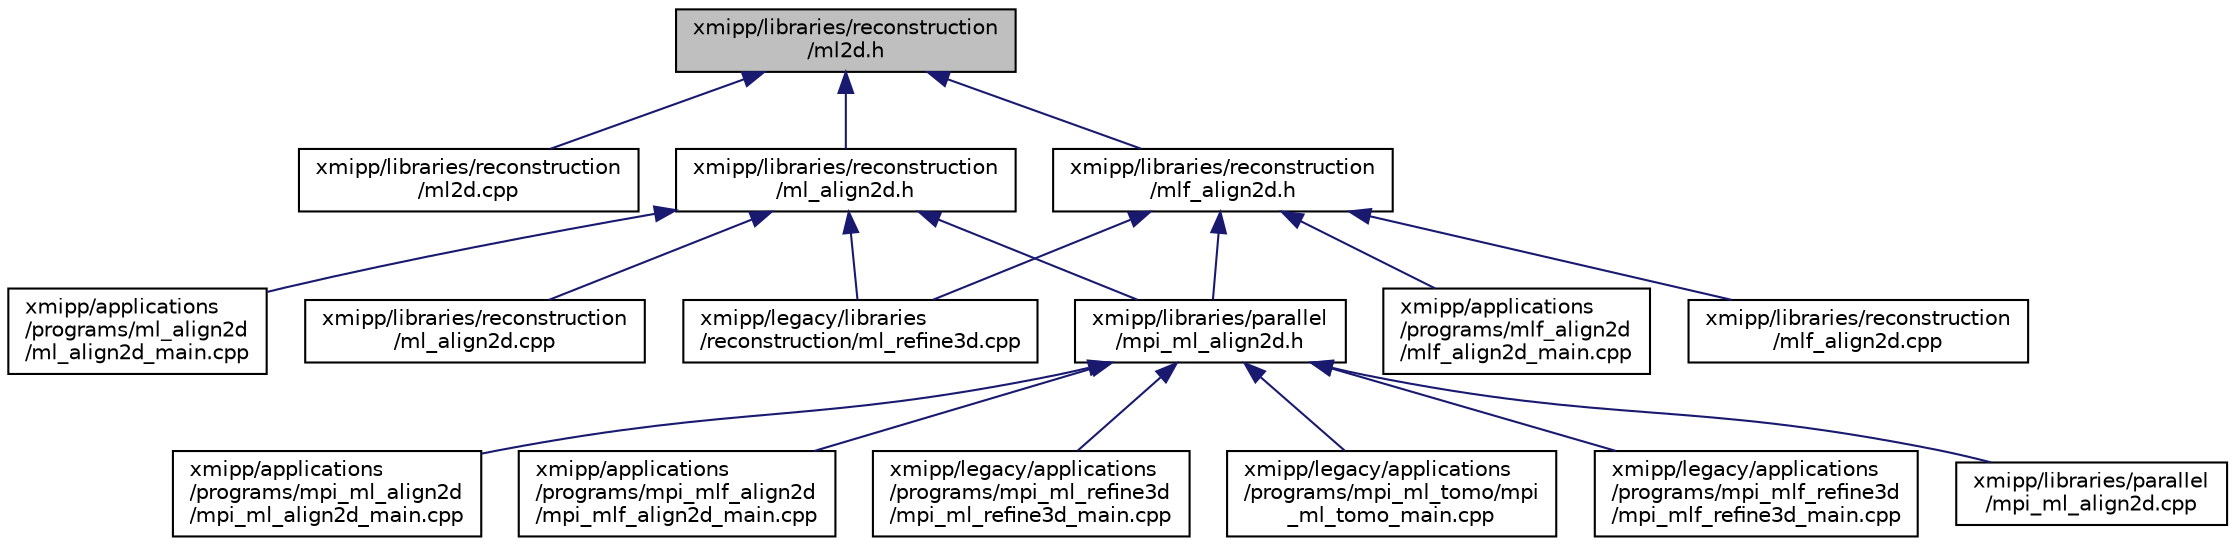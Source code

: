digraph "xmipp/libraries/reconstruction/ml2d.h"
{
  edge [fontname="Helvetica",fontsize="10",labelfontname="Helvetica",labelfontsize="10"];
  node [fontname="Helvetica",fontsize="10",shape=record];
  Node107 [label="xmipp/libraries/reconstruction\l/ml2d.h",height=0.2,width=0.4,color="black", fillcolor="grey75", style="filled", fontcolor="black"];
  Node107 -> Node108 [dir="back",color="midnightblue",fontsize="10",style="solid",fontname="Helvetica"];
  Node108 [label="xmipp/libraries/reconstruction\l/ml2d.cpp",height=0.2,width=0.4,color="black", fillcolor="white", style="filled",URL="$ml2d_8cpp.html"];
  Node107 -> Node109 [dir="back",color="midnightblue",fontsize="10",style="solid",fontname="Helvetica"];
  Node109 [label="xmipp/libraries/reconstruction\l/ml_align2d.h",height=0.2,width=0.4,color="black", fillcolor="white", style="filled",URL="$ml__align2d_8h.html"];
  Node109 -> Node110 [dir="back",color="midnightblue",fontsize="10",style="solid",fontname="Helvetica"];
  Node110 [label="xmipp/applications\l/programs/ml_align2d\l/ml_align2d_main.cpp",height=0.2,width=0.4,color="black", fillcolor="white", style="filled",URL="$ml__align2d__main_8cpp.html"];
  Node109 -> Node111 [dir="back",color="midnightblue",fontsize="10",style="solid",fontname="Helvetica"];
  Node111 [label="xmipp/legacy/libraries\l/reconstruction/ml_refine3d.cpp",height=0.2,width=0.4,color="black", fillcolor="white", style="filled",URL="$ml__refine3d_8cpp.html"];
  Node109 -> Node112 [dir="back",color="midnightblue",fontsize="10",style="solid",fontname="Helvetica"];
  Node112 [label="xmipp/libraries/parallel\l/mpi_ml_align2d.h",height=0.2,width=0.4,color="black", fillcolor="white", style="filled",URL="$mpi__ml__align2d_8h.html"];
  Node112 -> Node113 [dir="back",color="midnightblue",fontsize="10",style="solid",fontname="Helvetica"];
  Node113 [label="xmipp/applications\l/programs/mpi_ml_align2d\l/mpi_ml_align2d_main.cpp",height=0.2,width=0.4,color="black", fillcolor="white", style="filled",URL="$mpi__ml__align2d__main_8cpp.html"];
  Node112 -> Node114 [dir="back",color="midnightblue",fontsize="10",style="solid",fontname="Helvetica"];
  Node114 [label="xmipp/applications\l/programs/mpi_mlf_align2d\l/mpi_mlf_align2d_main.cpp",height=0.2,width=0.4,color="black", fillcolor="white", style="filled",URL="$mpi__mlf__align2d__main_8cpp.html"];
  Node112 -> Node115 [dir="back",color="midnightblue",fontsize="10",style="solid",fontname="Helvetica"];
  Node115 [label="xmipp/legacy/applications\l/programs/mpi_ml_refine3d\l/mpi_ml_refine3d_main.cpp",height=0.2,width=0.4,color="black", fillcolor="white", style="filled",URL="$mpi__ml__refine3d__main_8cpp.html"];
  Node112 -> Node116 [dir="back",color="midnightblue",fontsize="10",style="solid",fontname="Helvetica"];
  Node116 [label="xmipp/legacy/applications\l/programs/mpi_ml_tomo/mpi\l_ml_tomo_main.cpp",height=0.2,width=0.4,color="black", fillcolor="white", style="filled",URL="$mpi__ml__tomo__main_8cpp.html"];
  Node112 -> Node117 [dir="back",color="midnightblue",fontsize="10",style="solid",fontname="Helvetica"];
  Node117 [label="xmipp/legacy/applications\l/programs/mpi_mlf_refine3d\l/mpi_mlf_refine3d_main.cpp",height=0.2,width=0.4,color="black", fillcolor="white", style="filled",URL="$mpi__mlf__refine3d__main_8cpp.html"];
  Node112 -> Node118 [dir="back",color="midnightblue",fontsize="10",style="solid",fontname="Helvetica"];
  Node118 [label="xmipp/libraries/parallel\l/mpi_ml_align2d.cpp",height=0.2,width=0.4,color="black", fillcolor="white", style="filled",URL="$mpi__ml__align2d_8cpp.html"];
  Node109 -> Node119 [dir="back",color="midnightblue",fontsize="10",style="solid",fontname="Helvetica"];
  Node119 [label="xmipp/libraries/reconstruction\l/ml_align2d.cpp",height=0.2,width=0.4,color="black", fillcolor="white", style="filled",URL="$ml__align2d_8cpp.html"];
  Node107 -> Node120 [dir="back",color="midnightblue",fontsize="10",style="solid",fontname="Helvetica"];
  Node120 [label="xmipp/libraries/reconstruction\l/mlf_align2d.h",height=0.2,width=0.4,color="black", fillcolor="white", style="filled",URL="$mlf__align2d_8h.html"];
  Node120 -> Node121 [dir="back",color="midnightblue",fontsize="10",style="solid",fontname="Helvetica"];
  Node121 [label="xmipp/applications\l/programs/mlf_align2d\l/mlf_align2d_main.cpp",height=0.2,width=0.4,color="black", fillcolor="white", style="filled",URL="$mlf__align2d__main_8cpp.html"];
  Node120 -> Node111 [dir="back",color="midnightblue",fontsize="10",style="solid",fontname="Helvetica"];
  Node120 -> Node112 [dir="back",color="midnightblue",fontsize="10",style="solid",fontname="Helvetica"];
  Node120 -> Node122 [dir="back",color="midnightblue",fontsize="10",style="solid",fontname="Helvetica"];
  Node122 [label="xmipp/libraries/reconstruction\l/mlf_align2d.cpp",height=0.2,width=0.4,color="black", fillcolor="white", style="filled",URL="$mlf__align2d_8cpp.html"];
}
